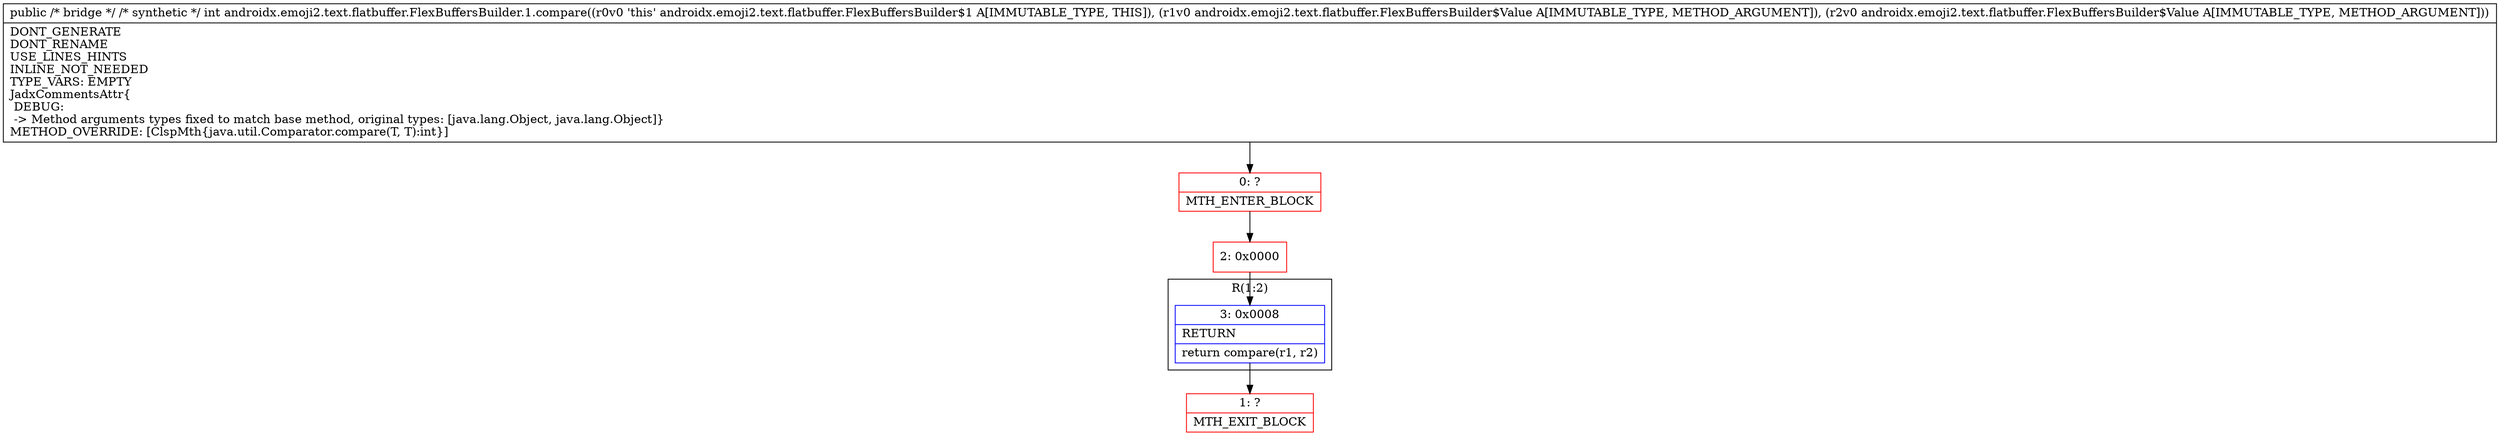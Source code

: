 digraph "CFG forandroidx.emoji2.text.flatbuffer.FlexBuffersBuilder.1.compare(Ljava\/lang\/Object;Ljava\/lang\/Object;)I" {
subgraph cluster_Region_516406535 {
label = "R(1:2)";
node [shape=record,color=blue];
Node_3 [shape=record,label="{3\:\ 0x0008|RETURN\l|return compare(r1, r2)\l}"];
}
Node_0 [shape=record,color=red,label="{0\:\ ?|MTH_ENTER_BLOCK\l}"];
Node_2 [shape=record,color=red,label="{2\:\ 0x0000}"];
Node_1 [shape=record,color=red,label="{1\:\ ?|MTH_EXIT_BLOCK\l}"];
MethodNode[shape=record,label="{public \/* bridge *\/ \/* synthetic *\/ int androidx.emoji2.text.flatbuffer.FlexBuffersBuilder.1.compare((r0v0 'this' androidx.emoji2.text.flatbuffer.FlexBuffersBuilder$1 A[IMMUTABLE_TYPE, THIS]), (r1v0 androidx.emoji2.text.flatbuffer.FlexBuffersBuilder$Value A[IMMUTABLE_TYPE, METHOD_ARGUMENT]), (r2v0 androidx.emoji2.text.flatbuffer.FlexBuffersBuilder$Value A[IMMUTABLE_TYPE, METHOD_ARGUMENT]))  | DONT_GENERATE\lDONT_RENAME\lUSE_LINES_HINTS\lINLINE_NOT_NEEDED\lTYPE_VARS: EMPTY\lJadxCommentsAttr\{\l DEBUG: \l \-\> Method arguments types fixed to match base method, original types: [java.lang.Object, java.lang.Object]\}\lMETHOD_OVERRIDE: [ClspMth\{java.util.Comparator.compare(T, T):int\}]\l}"];
MethodNode -> Node_0;Node_3 -> Node_1;
Node_0 -> Node_2;
Node_2 -> Node_3;
}

